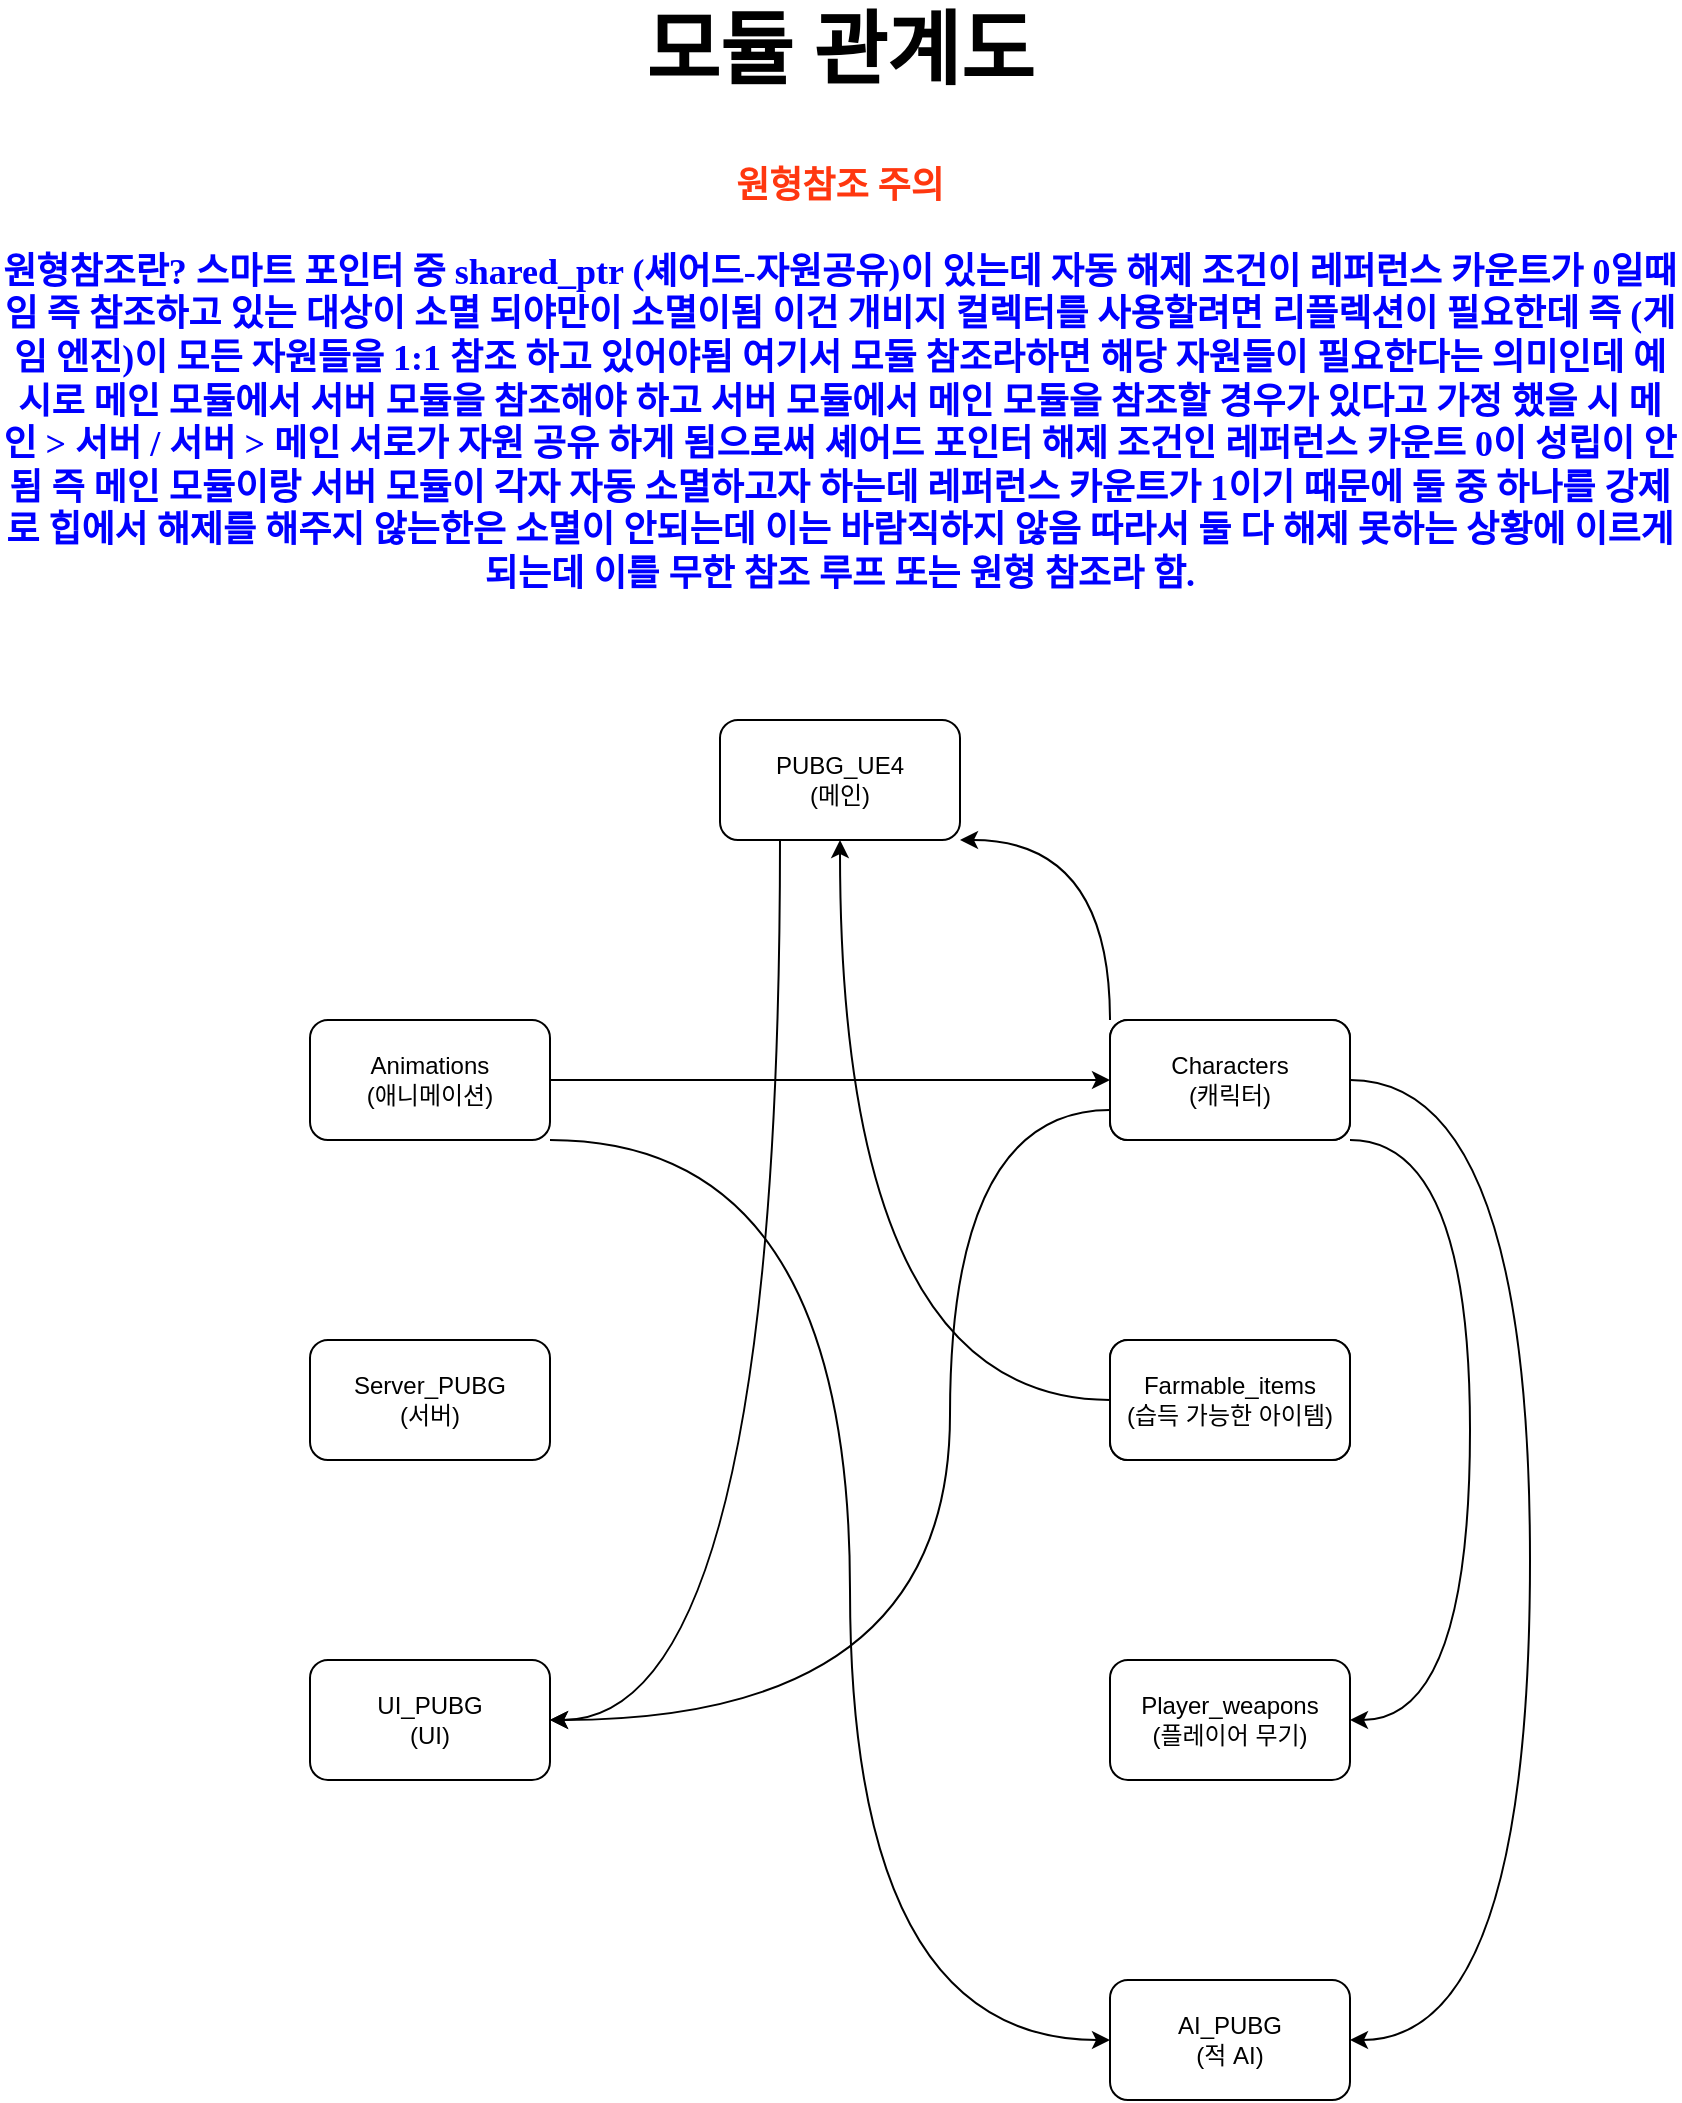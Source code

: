 <mxfile version="15.8.9" type="device"><diagram id="wcKY3VmlxhCDDydPBrnw" name="MODULE_DIAGRAM"><mxGraphModel dx="2946" dy="1621" grid="1" gridSize="10" guides="1" tooltips="1" connect="1" arrows="1" fold="1" page="1" pageScale="1" pageWidth="850" pageHeight="1100" math="0" shadow="0"><root><mxCell id="0"/><mxCell id="1" parent="0"/><mxCell id="BXFaN0UxwW0AbRwk2Tug-13" style="edgeStyle=orthogonalEdgeStyle;rounded=0;orthogonalLoop=1;jettySize=auto;html=1;fontFamily=Times New Roman;fontSize=18;fontColor=#0000FF;curved=1;exitX=0.25;exitY=1;exitDx=0;exitDy=0;entryX=1;entryY=0.5;entryDx=0;entryDy=0;" edge="1" parent="1" source="BXFaN0UxwW0AbRwk2Tug-1" target="BXFaN0UxwW0AbRwk2Tug-6"><mxGeometry relative="1" as="geometry"><mxPoint x="380" y="720" as="targetPoint"/></mxGeometry></mxCell><mxCell id="BXFaN0UxwW0AbRwk2Tug-1" value="PUBG_UE4&lt;br&gt;(메인)" style="rounded=1;whiteSpace=wrap;html=1;" vertex="1" parent="1"><mxGeometry x="365" y="390" width="120" height="60" as="geometry"/></mxCell><mxCell id="BXFaN0UxwW0AbRwk2Tug-2" value="모듈 관계도" style="text;html=1;strokeColor=none;fillColor=none;align=center;verticalAlign=middle;whiteSpace=wrap;rounded=0;fontSize=40;fontStyle=1;fontFamily=Times New Roman;" vertex="1" parent="1"><mxGeometry x="315" y="30" width="220" height="50" as="geometry"/></mxCell><mxCell id="BXFaN0UxwW0AbRwk2Tug-19" style="edgeStyle=orthogonalEdgeStyle;curved=1;rounded=0;orthogonalLoop=1;jettySize=auto;html=1;entryX=0;entryY=0.5;entryDx=0;entryDy=0;fontFamily=Times New Roman;fontSize=18;fontColor=#0000FF;" edge="1" parent="1" source="BXFaN0UxwW0AbRwk2Tug-3" target="BXFaN0UxwW0AbRwk2Tug-14"><mxGeometry relative="1" as="geometry"/></mxCell><mxCell id="BXFaN0UxwW0AbRwk2Tug-20" style="edgeStyle=orthogonalEdgeStyle;curved=1;rounded=0;orthogonalLoop=1;jettySize=auto;html=1;exitX=1;exitY=1;exitDx=0;exitDy=0;entryX=0;entryY=0.5;entryDx=0;entryDy=0;fontFamily=Times New Roman;fontSize=18;fontColor=#0000FF;" edge="1" parent="1" source="BXFaN0UxwW0AbRwk2Tug-3" target="BXFaN0UxwW0AbRwk2Tug-5"><mxGeometry relative="1" as="geometry"><Array as="points"><mxPoint x="430" y="600"/><mxPoint x="430" y="1050"/></Array></mxGeometry></mxCell><mxCell id="BXFaN0UxwW0AbRwk2Tug-3" value="Animations&lt;br&gt;(애니메이션)" style="rounded=1;whiteSpace=wrap;html=1;" vertex="1" parent="1"><mxGeometry x="160" y="540" width="120" height="60" as="geometry"/></mxCell><mxCell id="BXFaN0UxwW0AbRwk2Tug-4" value="Characters&lt;br&gt;(캐릭터)" style="rounded=1;whiteSpace=wrap;html=1;" vertex="1" parent="1"><mxGeometry x="560" y="540" width="120" height="60" as="geometry"/></mxCell><mxCell id="BXFaN0UxwW0AbRwk2Tug-5" value="AI_PUBG&lt;br&gt;(적 AI)" style="rounded=1;whiteSpace=wrap;html=1;" vertex="1" parent="1"><mxGeometry x="560" y="1020" width="120" height="60" as="geometry"/></mxCell><mxCell id="BXFaN0UxwW0AbRwk2Tug-6" value="UI_PUBG&lt;br&gt;(UI)" style="rounded=1;whiteSpace=wrap;html=1;" vertex="1" parent="1"><mxGeometry x="160" y="860" width="120" height="60" as="geometry"/></mxCell><mxCell id="BXFaN0UxwW0AbRwk2Tug-7" value="Player_weapons&lt;br&gt;(플레이어 무기)" style="rounded=1;whiteSpace=wrap;html=1;" vertex="1" parent="1"><mxGeometry x="560" y="860" width="120" height="60" as="geometry"/></mxCell><mxCell id="BXFaN0UxwW0AbRwk2Tug-8" value="Server_PUBG&lt;br&gt;(서버)" style="rounded=1;whiteSpace=wrap;html=1;" vertex="1" parent="1"><mxGeometry x="160" y="700" width="120" height="60" as="geometry"/></mxCell><mxCell id="BXFaN0UxwW0AbRwk2Tug-9" value="Farmable_items&lt;br&gt;(습득 가능한 아이템)" style="rounded=1;whiteSpace=wrap;html=1;" vertex="1" parent="1"><mxGeometry x="560" y="700" width="120" height="60" as="geometry"/></mxCell><mxCell id="BXFaN0UxwW0AbRwk2Tug-11" value="&lt;font color=&quot;#ff370f&quot;&gt;원형참조 주의&lt;br&gt;&lt;br&gt;&lt;/font&gt;&lt;font color=&quot;#0000ff&quot;&gt;원형참조란? 스마트 포인터 중 shared_ptr (셰어드-자원공유)이 있는데 자동 해제 조건이 레퍼런스 카운트가 0일때임 즉 참조하고 있는 대상이 소멸 되야만이 소멸이됨 이건 개비지 컬렉터를 사용할려면 리플렉션이 필요한데 즉 (게임 엔진)이 모든 자원들을 1:1 참조 하고 있어야됨 여기서 모듈 참조라하면 해당 자원들이 필요한다는 의미인데 예시로 메인 모듈에서 서버 모듈을 참조해야 하고 서버 모듈에서 메인 모듈을 참조할 경우가 있다고 가정 했을 시 메인 &amp;gt; 서버 / 서버 &amp;gt; 메인 서로가 자원 공유 하게 됨으로써 셰어드 포인터 해제 조건인 레퍼런스 카운트 0이 성립이 안됨 즉 메인 모듈이랑 서버 모듈이 각자 자동 소멸하고자 하는데 레퍼런스 카운트가 1이기 때문에 둘 중 하나를 강제로 힙에서 해제를 해주지 않는한은 소멸이 안되는데 이는 바람직하지 않음 따라서 둘 다 해제 못하는 상황에 이르게 되는데 이를 무한 참조 루프 또는 원형 참조라 함.&lt;/font&gt;" style="text;html=1;strokeColor=none;fillColor=none;align=center;verticalAlign=middle;whiteSpace=wrap;rounded=0;fontSize=18;fontStyle=1;fontFamily=Times New Roman;" vertex="1" parent="1"><mxGeometry x="5" y="110" width="840" height="220" as="geometry"/></mxCell><mxCell id="BXFaN0UxwW0AbRwk2Tug-21" style="edgeStyle=orthogonalEdgeStyle;curved=1;rounded=0;orthogonalLoop=1;jettySize=auto;html=1;entryX=1;entryY=1;entryDx=0;entryDy=0;fontFamily=Times New Roman;fontSize=18;fontColor=#0000FF;exitX=0;exitY=0;exitDx=0;exitDy=0;" edge="1" parent="1" source="BXFaN0UxwW0AbRwk2Tug-14" target="BXFaN0UxwW0AbRwk2Tug-1"><mxGeometry relative="1" as="geometry"><Array as="points"><mxPoint x="560" y="450"/></Array></mxGeometry></mxCell><mxCell id="BXFaN0UxwW0AbRwk2Tug-22" style="edgeStyle=orthogonalEdgeStyle;curved=1;rounded=0;orthogonalLoop=1;jettySize=auto;html=1;entryX=1;entryY=0.5;entryDx=0;entryDy=0;fontFamily=Times New Roman;fontSize=18;fontColor=#0000FF;exitX=0;exitY=0.75;exitDx=0;exitDy=0;" edge="1" parent="1" source="BXFaN0UxwW0AbRwk2Tug-14" target="BXFaN0UxwW0AbRwk2Tug-6"><mxGeometry relative="1" as="geometry"><Array as="points"><mxPoint x="480" y="585"/><mxPoint x="480" y="890"/></Array></mxGeometry></mxCell><mxCell id="BXFaN0UxwW0AbRwk2Tug-23" style="edgeStyle=orthogonalEdgeStyle;curved=1;rounded=0;orthogonalLoop=1;jettySize=auto;html=1;entryX=1;entryY=0.5;entryDx=0;entryDy=0;fontFamily=Times New Roman;fontSize=18;fontColor=#0000FF;exitX=1;exitY=0.5;exitDx=0;exitDy=0;" edge="1" parent="1" source="BXFaN0UxwW0AbRwk2Tug-14" target="BXFaN0UxwW0AbRwk2Tug-5"><mxGeometry relative="1" as="geometry"><Array as="points"><mxPoint x="770" y="570"/><mxPoint x="770" y="1050"/></Array></mxGeometry></mxCell><mxCell id="BXFaN0UxwW0AbRwk2Tug-25" style="edgeStyle=orthogonalEdgeStyle;curved=1;rounded=0;orthogonalLoop=1;jettySize=auto;html=1;exitX=1;exitY=1;exitDx=0;exitDy=0;entryX=1;entryY=0.5;entryDx=0;entryDy=0;fontFamily=Times New Roman;fontSize=18;fontColor=#0000FF;" edge="1" parent="1" source="BXFaN0UxwW0AbRwk2Tug-14" target="BXFaN0UxwW0AbRwk2Tug-7"><mxGeometry relative="1" as="geometry"><Array as="points"><mxPoint x="740" y="600"/><mxPoint x="740" y="890"/></Array></mxGeometry></mxCell><mxCell id="BXFaN0UxwW0AbRwk2Tug-14" value="Characters&lt;br&gt;(캐릭터)" style="rounded=1;whiteSpace=wrap;html=1;" vertex="1" parent="1"><mxGeometry x="560" y="540" width="120" height="60" as="geometry"/></mxCell><mxCell id="BXFaN0UxwW0AbRwk2Tug-24" style="edgeStyle=orthogonalEdgeStyle;curved=1;rounded=0;orthogonalLoop=1;jettySize=auto;html=1;entryX=0.5;entryY=1;entryDx=0;entryDy=0;fontFamily=Times New Roman;fontSize=18;fontColor=#0000FF;" edge="1" parent="1" source="BXFaN0UxwW0AbRwk2Tug-15" target="BXFaN0UxwW0AbRwk2Tug-1"><mxGeometry relative="1" as="geometry"/></mxCell><mxCell id="BXFaN0UxwW0AbRwk2Tug-15" value="Farmable_items&lt;br&gt;(습득 가능한 아이템)" style="rounded=1;whiteSpace=wrap;html=1;" vertex="1" parent="1"><mxGeometry x="560" y="700" width="120" height="60" as="geometry"/></mxCell></root></mxGraphModel></diagram></mxfile>